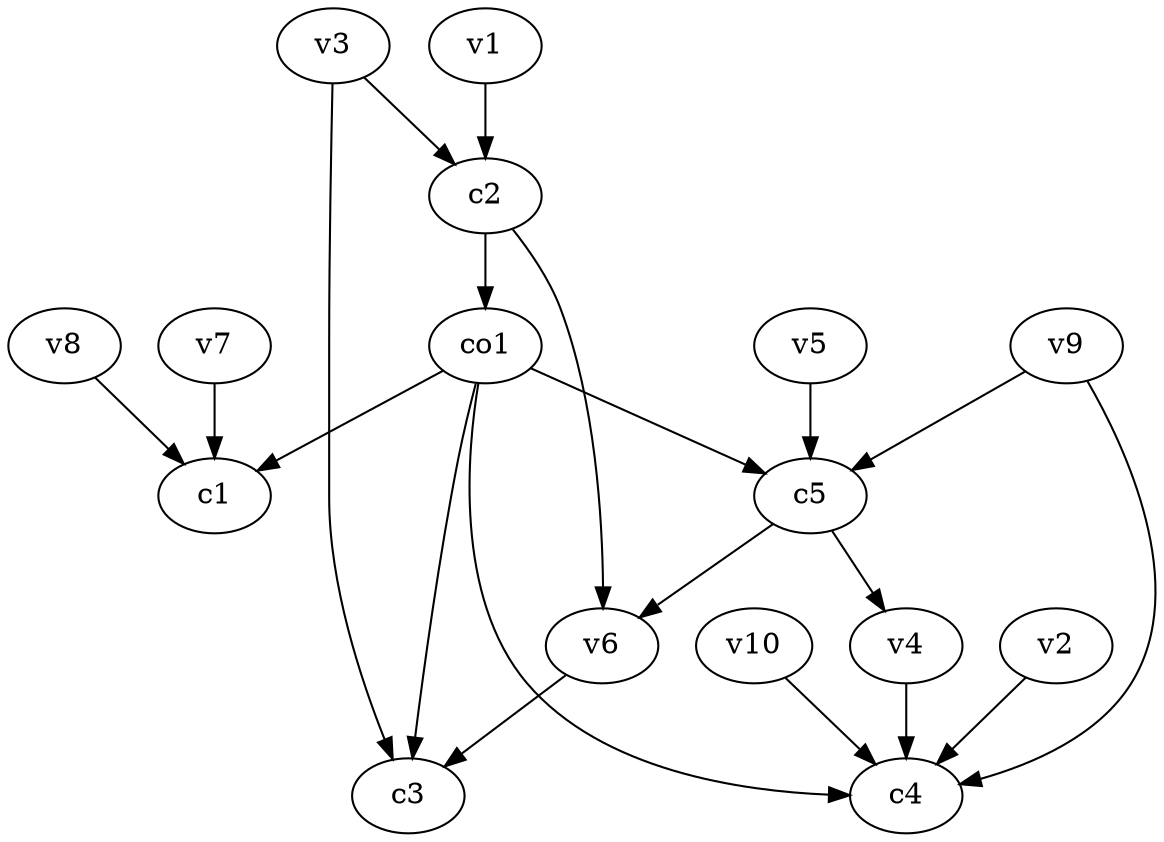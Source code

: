 strict digraph  {
c1;
c2;
c3;
c4;
c5;
v1;
v2;
v3;
v4;
v5;
v6;
v7;
v8;
v9;
v10;
co1;
c2 -> co1  [weight=1];
c2 -> v6  [weight=1];
c5 -> v4  [weight=1];
c5 -> v6  [weight=1];
v1 -> c2  [weight=1];
v2 -> c4  [weight=1];
v3 -> c2  [weight=1];
v3 -> c3  [weight=1];
v4 -> c4  [weight=1];
v5 -> c5  [weight=1];
v6 -> c3  [weight=1];
v7 -> c1  [weight=1];
v8 -> c1  [weight=1];
v9 -> c5  [weight=1];
v9 -> c4  [weight=1];
v10 -> c4  [weight=1];
co1 -> c4  [weight=1];
co1 -> c3  [weight=1];
co1 -> c5  [weight=1];
co1 -> c1  [weight=1];
}
